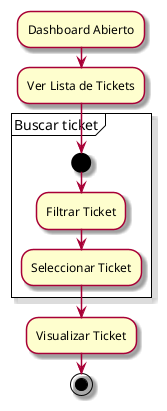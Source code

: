 @startuml CDU FiltrarTicket
skin rose
:Dashboard Abierto;
:Ver Lista de Tickets;
partition "Buscar ticket" {
  start
  :Filtrar Ticket;
  :Seleccionar Ticket;
}
:Visualizar Ticket;
    stop
@enduml